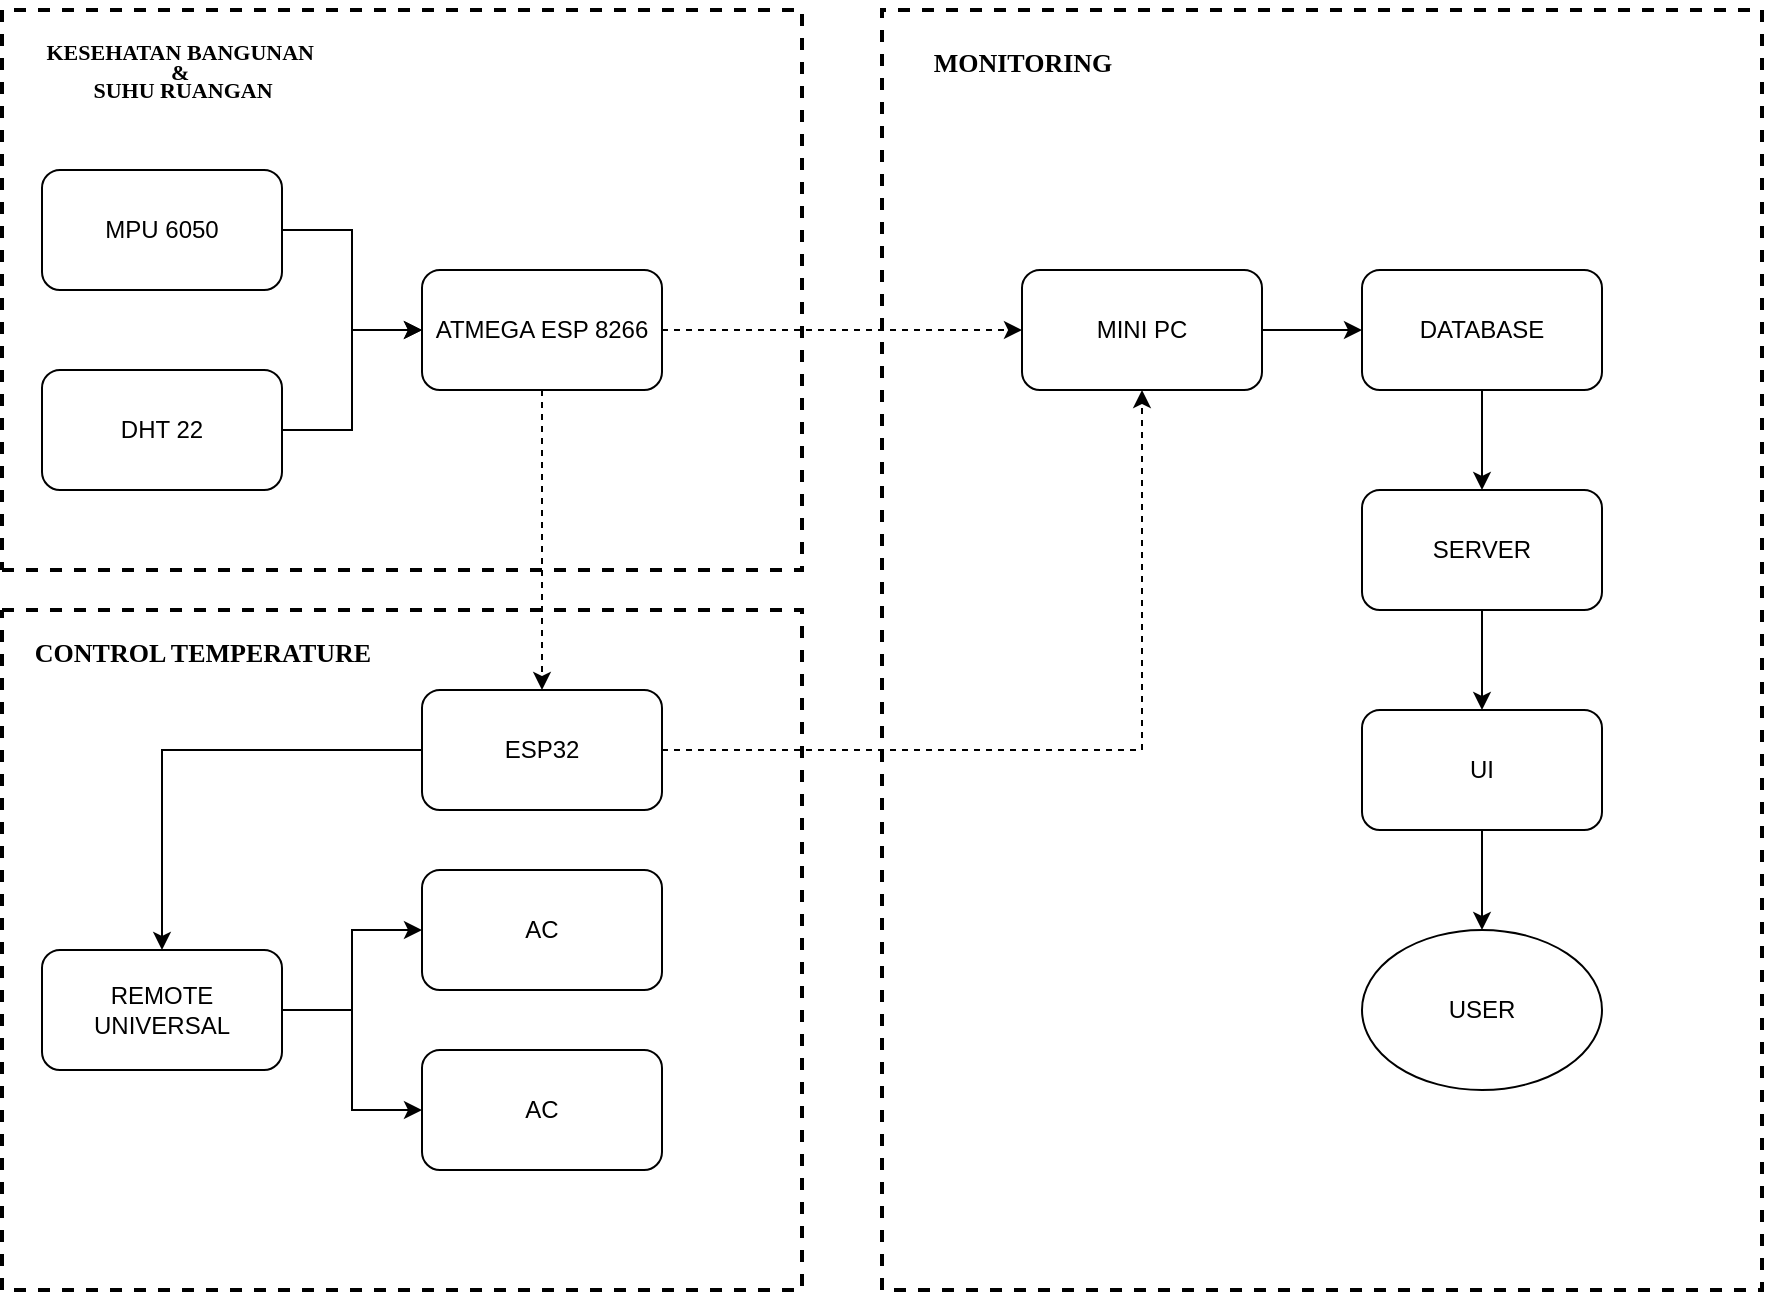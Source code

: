 <mxfile version="24.7.10">
  <diagram name="Halaman-1" id="1F-UEpXkZ0LSA_bS9Mzd">
    <mxGraphModel dx="3000" dy="1723" grid="1" gridSize="10" guides="1" tooltips="1" connect="1" arrows="1" fold="1" page="1" pageScale="1" pageWidth="1800" pageHeight="1200" math="0" shadow="0">
      <root>
        <mxCell id="0" />
        <mxCell id="1" parent="0" />
        <mxCell id="20H-VKgLDEmxz1r68hOO-7" style="edgeStyle=orthogonalEdgeStyle;rounded=0;orthogonalLoop=1;jettySize=auto;html=1;exitX=1;exitY=0.5;exitDx=0;exitDy=0;entryX=0;entryY=0.5;entryDx=0;entryDy=0;" edge="1" parent="1" source="20H-VKgLDEmxz1r68hOO-1" target="20H-VKgLDEmxz1r68hOO-5">
          <mxGeometry relative="1" as="geometry" />
        </mxCell>
        <mxCell id="20H-VKgLDEmxz1r68hOO-1" value="DHT 22" style="rounded=1;whiteSpace=wrap;html=1;" vertex="1" parent="1">
          <mxGeometry x="440" y="425" width="120" height="60" as="geometry" />
        </mxCell>
        <mxCell id="20H-VKgLDEmxz1r68hOO-6" style="edgeStyle=orthogonalEdgeStyle;rounded=0;orthogonalLoop=1;jettySize=auto;html=1;exitX=1;exitY=0.5;exitDx=0;exitDy=0;entryX=0;entryY=0.5;entryDx=0;entryDy=0;" edge="1" parent="1" source="20H-VKgLDEmxz1r68hOO-2" target="20H-VKgLDEmxz1r68hOO-5">
          <mxGeometry relative="1" as="geometry" />
        </mxCell>
        <mxCell id="20H-VKgLDEmxz1r68hOO-2" value="MPU 6050" style="rounded=1;whiteSpace=wrap;html=1;" vertex="1" parent="1">
          <mxGeometry x="440" y="325" width="120" height="60" as="geometry" />
        </mxCell>
        <mxCell id="20H-VKgLDEmxz1r68hOO-20" style="edgeStyle=orthogonalEdgeStyle;rounded=0;orthogonalLoop=1;jettySize=auto;html=1;exitX=0.5;exitY=1;exitDx=0;exitDy=0;dashed=1;" edge="1" parent="1" source="20H-VKgLDEmxz1r68hOO-5">
          <mxGeometry relative="1" as="geometry">
            <mxPoint x="690" y="585" as="targetPoint" />
          </mxGeometry>
        </mxCell>
        <mxCell id="20H-VKgLDEmxz1r68hOO-31" style="edgeStyle=orthogonalEdgeStyle;rounded=0;orthogonalLoop=1;jettySize=auto;html=1;exitX=1;exitY=0.5;exitDx=0;exitDy=0;entryX=0;entryY=0.5;entryDx=0;entryDy=0;dashed=1;" edge="1" parent="1" source="20H-VKgLDEmxz1r68hOO-5" target="20H-VKgLDEmxz1r68hOO-16">
          <mxGeometry relative="1" as="geometry" />
        </mxCell>
        <mxCell id="20H-VKgLDEmxz1r68hOO-5" value="ATMEGA ESP 8266" style="rounded=1;whiteSpace=wrap;html=1;" vertex="1" parent="1">
          <mxGeometry x="630" y="375" width="120" height="60" as="geometry" />
        </mxCell>
        <mxCell id="20H-VKgLDEmxz1r68hOO-35" style="edgeStyle=orthogonalEdgeStyle;rounded=0;orthogonalLoop=1;jettySize=auto;html=1;entryX=0;entryY=0.5;entryDx=0;entryDy=0;" edge="1" parent="1" source="20H-VKgLDEmxz1r68hOO-16" target="20H-VKgLDEmxz1r68hOO-33">
          <mxGeometry relative="1" as="geometry" />
        </mxCell>
        <mxCell id="20H-VKgLDEmxz1r68hOO-16" value="MINI PC" style="rounded=1;whiteSpace=wrap;html=1;" vertex="1" parent="1">
          <mxGeometry x="930" y="375" width="120" height="60" as="geometry" />
        </mxCell>
        <mxCell id="20H-VKgLDEmxz1r68hOO-24" style="edgeStyle=orthogonalEdgeStyle;rounded=0;orthogonalLoop=1;jettySize=auto;html=1;exitX=0;exitY=0.5;exitDx=0;exitDy=0;entryX=0.5;entryY=0;entryDx=0;entryDy=0;" edge="1" parent="1" source="20H-VKgLDEmxz1r68hOO-21" target="20H-VKgLDEmxz1r68hOO-23">
          <mxGeometry relative="1" as="geometry" />
        </mxCell>
        <mxCell id="20H-VKgLDEmxz1r68hOO-32" style="edgeStyle=orthogonalEdgeStyle;rounded=0;orthogonalLoop=1;jettySize=auto;html=1;exitX=1;exitY=0.5;exitDx=0;exitDy=0;entryX=0.5;entryY=1;entryDx=0;entryDy=0;dashed=1;" edge="1" parent="1" source="20H-VKgLDEmxz1r68hOO-21" target="20H-VKgLDEmxz1r68hOO-16">
          <mxGeometry relative="1" as="geometry" />
        </mxCell>
        <mxCell id="20H-VKgLDEmxz1r68hOO-21" value="ESP32" style="rounded=1;whiteSpace=wrap;html=1;" vertex="1" parent="1">
          <mxGeometry x="630" y="585" width="120" height="60" as="geometry" />
        </mxCell>
        <mxCell id="20H-VKgLDEmxz1r68hOO-29" style="edgeStyle=orthogonalEdgeStyle;rounded=0;orthogonalLoop=1;jettySize=auto;html=1;exitX=1;exitY=0.5;exitDx=0;exitDy=0;entryX=0;entryY=0.5;entryDx=0;entryDy=0;" edge="1" parent="1" source="20H-VKgLDEmxz1r68hOO-23" target="20H-VKgLDEmxz1r68hOO-27">
          <mxGeometry relative="1" as="geometry" />
        </mxCell>
        <mxCell id="20H-VKgLDEmxz1r68hOO-30" style="edgeStyle=orthogonalEdgeStyle;rounded=0;orthogonalLoop=1;jettySize=auto;html=1;exitX=1;exitY=0.5;exitDx=0;exitDy=0;entryX=0;entryY=0.5;entryDx=0;entryDy=0;" edge="1" parent="1" source="20H-VKgLDEmxz1r68hOO-23" target="20H-VKgLDEmxz1r68hOO-28">
          <mxGeometry relative="1" as="geometry" />
        </mxCell>
        <mxCell id="20H-VKgLDEmxz1r68hOO-23" value="REMOTE UNIVERSAL" style="rounded=1;whiteSpace=wrap;html=1;" vertex="1" parent="1">
          <mxGeometry x="440" y="715" width="120" height="60" as="geometry" />
        </mxCell>
        <mxCell id="20H-VKgLDEmxz1r68hOO-27" value="AC" style="rounded=1;whiteSpace=wrap;html=1;" vertex="1" parent="1">
          <mxGeometry x="630" y="675" width="120" height="60" as="geometry" />
        </mxCell>
        <mxCell id="20H-VKgLDEmxz1r68hOO-28" value="AC" style="rounded=1;whiteSpace=wrap;html=1;" vertex="1" parent="1">
          <mxGeometry x="630" y="765" width="120" height="60" as="geometry" />
        </mxCell>
        <mxCell id="20H-VKgLDEmxz1r68hOO-37" style="edgeStyle=orthogonalEdgeStyle;rounded=0;orthogonalLoop=1;jettySize=auto;html=1;exitX=0.5;exitY=1;exitDx=0;exitDy=0;entryX=0.5;entryY=0;entryDx=0;entryDy=0;" edge="1" parent="1" source="20H-VKgLDEmxz1r68hOO-33" target="20H-VKgLDEmxz1r68hOO-36">
          <mxGeometry relative="1" as="geometry" />
        </mxCell>
        <mxCell id="20H-VKgLDEmxz1r68hOO-33" value="DATABASE" style="rounded=1;whiteSpace=wrap;html=1;" vertex="1" parent="1">
          <mxGeometry x="1100" y="375" width="120" height="60" as="geometry" />
        </mxCell>
        <mxCell id="20H-VKgLDEmxz1r68hOO-39" value="" style="edgeStyle=orthogonalEdgeStyle;rounded=0;orthogonalLoop=1;jettySize=auto;html=1;" edge="1" parent="1" source="20H-VKgLDEmxz1r68hOO-36" target="20H-VKgLDEmxz1r68hOO-38">
          <mxGeometry relative="1" as="geometry" />
        </mxCell>
        <mxCell id="20H-VKgLDEmxz1r68hOO-36" value="SERVER" style="rounded=1;whiteSpace=wrap;html=1;" vertex="1" parent="1">
          <mxGeometry x="1100" y="485" width="120" height="60" as="geometry" />
        </mxCell>
        <mxCell id="20H-VKgLDEmxz1r68hOO-42" value="" style="edgeStyle=orthogonalEdgeStyle;rounded=0;orthogonalLoop=1;jettySize=auto;html=1;" edge="1" parent="1" source="20H-VKgLDEmxz1r68hOO-38" target="20H-VKgLDEmxz1r68hOO-40">
          <mxGeometry relative="1" as="geometry" />
        </mxCell>
        <mxCell id="20H-VKgLDEmxz1r68hOO-38" value="UI" style="rounded=1;whiteSpace=wrap;html=1;" vertex="1" parent="1">
          <mxGeometry x="1100" y="595" width="120" height="60" as="geometry" />
        </mxCell>
        <mxCell id="20H-VKgLDEmxz1r68hOO-40" value="USER" style="ellipse;whiteSpace=wrap;html=1;" vertex="1" parent="1">
          <mxGeometry x="1100" y="705" width="120" height="80" as="geometry" />
        </mxCell>
        <mxCell id="20H-VKgLDEmxz1r68hOO-43" value="" style="endArrow=none;html=1;strokeWidth=2;rounded=0;dashed=1;" edge="1" parent="1">
          <mxGeometry width="50" height="50" relative="1" as="geometry">
            <mxPoint x="1300" y="245" as="sourcePoint" />
            <mxPoint x="1300" y="245" as="targetPoint" />
            <Array as="points">
              <mxPoint x="1300" y="885" />
              <mxPoint x="860" y="885" />
              <mxPoint x="860" y="245" />
            </Array>
          </mxGeometry>
        </mxCell>
        <mxCell id="20H-VKgLDEmxz1r68hOO-44" value="" style="endArrow=none;html=1;strokeWidth=2;rounded=0;dashed=1;" edge="1" parent="1">
          <mxGeometry width="50" height="50" relative="1" as="geometry">
            <mxPoint x="420" y="545" as="sourcePoint" />
            <mxPoint x="420" y="545" as="targetPoint" />
            <Array as="points">
              <mxPoint x="820" y="545" />
              <mxPoint x="820" y="885" />
              <mxPoint x="420" y="885" />
            </Array>
          </mxGeometry>
        </mxCell>
        <mxCell id="20H-VKgLDEmxz1r68hOO-46" value="&lt;h2&gt;&lt;b&gt;&lt;font face=&quot;Verdana&quot; style=&quot;font-size: 13px;&quot;&gt;CONTROL TEMPERATURE&lt;/font&gt;&lt;/b&gt;&lt;/h2&gt;" style="text;html=1;align=center;verticalAlign=middle;resizable=0;points=[];autosize=1;strokeColor=none;fillColor=none;" vertex="1" parent="1">
          <mxGeometry x="420" y="535" width="200" height="60" as="geometry" />
        </mxCell>
        <mxCell id="20H-VKgLDEmxz1r68hOO-47" value="" style="endArrow=none;dashed=1;html=1;rounded=0;strokeWidth=2;" edge="1" parent="1">
          <mxGeometry width="50" height="50" relative="1" as="geometry">
            <mxPoint x="420" y="525" as="sourcePoint" />
            <mxPoint x="420" y="525" as="targetPoint" />
            <Array as="points">
              <mxPoint x="820" y="525" />
              <mxPoint x="820" y="245" />
              <mxPoint x="420" y="245" />
            </Array>
          </mxGeometry>
        </mxCell>
        <mxCell id="20H-VKgLDEmxz1r68hOO-48" value="&lt;h2 style=&quot;line-height: 0%; font-size: 11px;&quot;&gt;&lt;font face=&quot;Verdana&quot; style=&quot;font-size: 11px;&quot;&gt;&lt;span style=&quot;font-size: 11px;&quot;&gt;KESEHATAN BANGUNAN&amp;nbsp;&lt;/span&gt;&lt;/font&gt;&lt;/h2&gt;&lt;h2 style=&quot;line-height: 0%; font-size: 11px;&quot;&gt;&lt;font face=&quot;Verdana&quot; style=&quot;font-size: 11px;&quot;&gt;&lt;span style=&quot;font-size: 11px;&quot;&gt;&amp;amp;&amp;nbsp;&lt;/span&gt;&lt;/font&gt;&lt;/h2&gt;&lt;h2 style=&quot;line-height: 0%; font-size: 11px;&quot;&gt;&lt;font face=&quot;Verdana&quot; style=&quot;font-size: 11px;&quot;&gt;&lt;span style=&quot;font-size: 11px;&quot;&gt;SUHU RUANGAN&lt;/span&gt;&lt;/font&gt;&lt;/h2&gt;" style="text;html=1;align=center;verticalAlign=middle;resizable=0;points=[];autosize=1;strokeColor=none;fillColor=none;fontSize=11;" vertex="1" parent="1">
          <mxGeometry x="420" y="250" width="180" height="50" as="geometry" />
        </mxCell>
        <mxCell id="20H-VKgLDEmxz1r68hOO-51" value="&lt;h2&gt;&lt;b&gt;&lt;font face=&quot;Verdana&quot; style=&quot;font-size: 13px;&quot;&gt;MONITORING&lt;/font&gt;&lt;/b&gt;&lt;/h2&gt;" style="text;html=1;align=center;verticalAlign=middle;resizable=0;points=[];autosize=1;strokeColor=none;fillColor=none;" vertex="1" parent="1">
          <mxGeometry x="870" y="240" width="120" height="60" as="geometry" />
        </mxCell>
      </root>
    </mxGraphModel>
  </diagram>
</mxfile>
